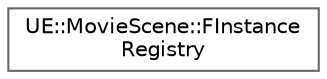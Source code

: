 digraph "Graphical Class Hierarchy"
{
 // INTERACTIVE_SVG=YES
 // LATEX_PDF_SIZE
  bgcolor="transparent";
  edge [fontname=Helvetica,fontsize=10,labelfontname=Helvetica,labelfontsize=10];
  node [fontname=Helvetica,fontsize=10,shape=box,height=0.2,width=0.4];
  rankdir="LR";
  Node0 [id="Node000000",label="UE::MovieScene::FInstance\lRegistry",height=0.2,width=0.4,color="grey40", fillcolor="white", style="filled",URL="$db/d46/structUE_1_1MovieScene_1_1FInstanceRegistry.html",tooltip="Core concept that is required by all entities and systems - should be located on the core system mana..."];
}

